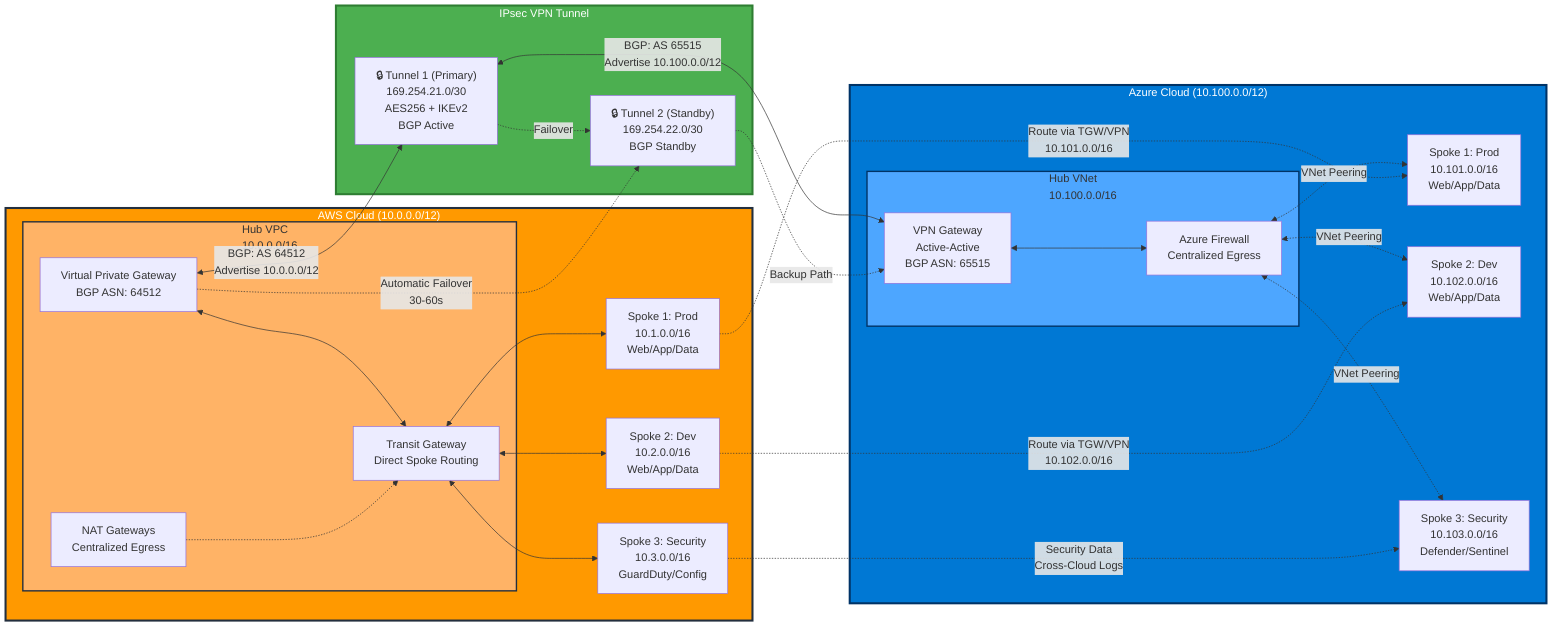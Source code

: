 graph LR
    subgraph AWS["AWS Cloud (10.0.0.0/12)"]
        subgraph AWS_HUB["Hub VPC<br/>10.0.0.0/16"]
            VGW[Virtual Private Gateway<br/>BGP ASN: 64512]
            AWS_TGW[Transit Gateway<br/>Direct Spoke Routing]
            AWS_NAT[NAT Gateways<br/>Centralized Egress]
        end

        AWS_SPOKE1[Spoke 1: Prod<br/>10.1.0.0/16<br/>Web/App/Data]
        AWS_SPOKE2[Spoke 2: Dev<br/>10.2.0.0/16<br/>Web/App/Data]
        AWS_SPOKE3[Spoke 3: Security<br/>10.3.0.0/16<br/>GuardDuty/Config]

        AWS_TGW <--> AWS_SPOKE1
        AWS_TGW <--> AWS_SPOKE2
        AWS_TGW <--> AWS_SPOKE3
        VGW <--> AWS_TGW
        AWS_NAT -.-> AWS_TGW
    end

    subgraph VPN_TUNNEL["IPsec VPN Tunnel"]
        TUNNEL1["🔒 Tunnel 1 (Primary)<br/>169.254.21.0/30<br/>AES256 + IKEv2<br/>BGP Active"]
        TUNNEL2["🔒 Tunnel 2 (Standby)<br/>169.254.22.0/30<br/>BGP Standby"]

        TUNNEL1 -.->|Failover| TUNNEL2
    end

    subgraph AZURE["Azure Cloud (10.100.0.0/12)"]
        subgraph AZURE_HUB["Hub VNet<br/>10.100.0.0/16"]
            AZURE_VPNGW[VPN Gateway<br/>Active-Active<br/>BGP ASN: 65515]
            AZURE_FW[Azure Firewall<br/>Centralized Egress]
        end

        AZURE_SPOKE1[Spoke 1: Prod<br/>10.101.0.0/16<br/>Web/App/Data]
        AZURE_SPOKE2[Spoke 2: Dev<br/>10.102.0.0/16<br/>Web/App/Data]
        AZURE_SPOKE3[Spoke 3: Security<br/>10.103.0.0/16<br/>Defender/Sentinel]

        AZURE_VPNGW <--> AZURE_FW
        AZURE_FW <-.->|VNet Peering| AZURE_SPOKE1
        AZURE_FW <-.->|VNet Peering| AZURE_SPOKE2
        AZURE_FW <-.->|VNet Peering| AZURE_SPOKE3
    end

    VGW <-->|BGP: AS 64512<br/>Advertise 10.0.0.0/12| TUNNEL1
    TUNNEL1 <-->|BGP: AS 65515<br/>Advertise 10.100.0.0/12| AZURE_VPNGW
    VGW -.->|Automatic Failover<br/>30-60s| TUNNEL2
    TUNNEL2 -.->|Backup Path| AZURE_VPNGW

    AWS_SPOKE1 -.->|Route via TGW/VPN<br/>10.101.0.0/16| AZURE_SPOKE1
    AWS_SPOKE2 -.->|Route via TGW/VPN<br/>10.102.0.0/16| AZURE_SPOKE2
    AWS_SPOKE3 -.->|Security Data<br/>Cross-Cloud Logs| AZURE_SPOKE3

    style AWS fill:#FF9900,stroke:#232F3E,stroke-width:3px,color:#fff
    style AZURE fill:#0078D4,stroke:#003366,stroke-width:3px,color:#fff
    style VPN_TUNNEL fill:#4CAF50,stroke:#2E7D32,stroke-width:3px,color:#fff
    style AWS_HUB fill:#FFB366,stroke:#232F3E,stroke-width:2px
    style AZURE_HUB fill:#4DA6FF,stroke:#003366,stroke-width:2px